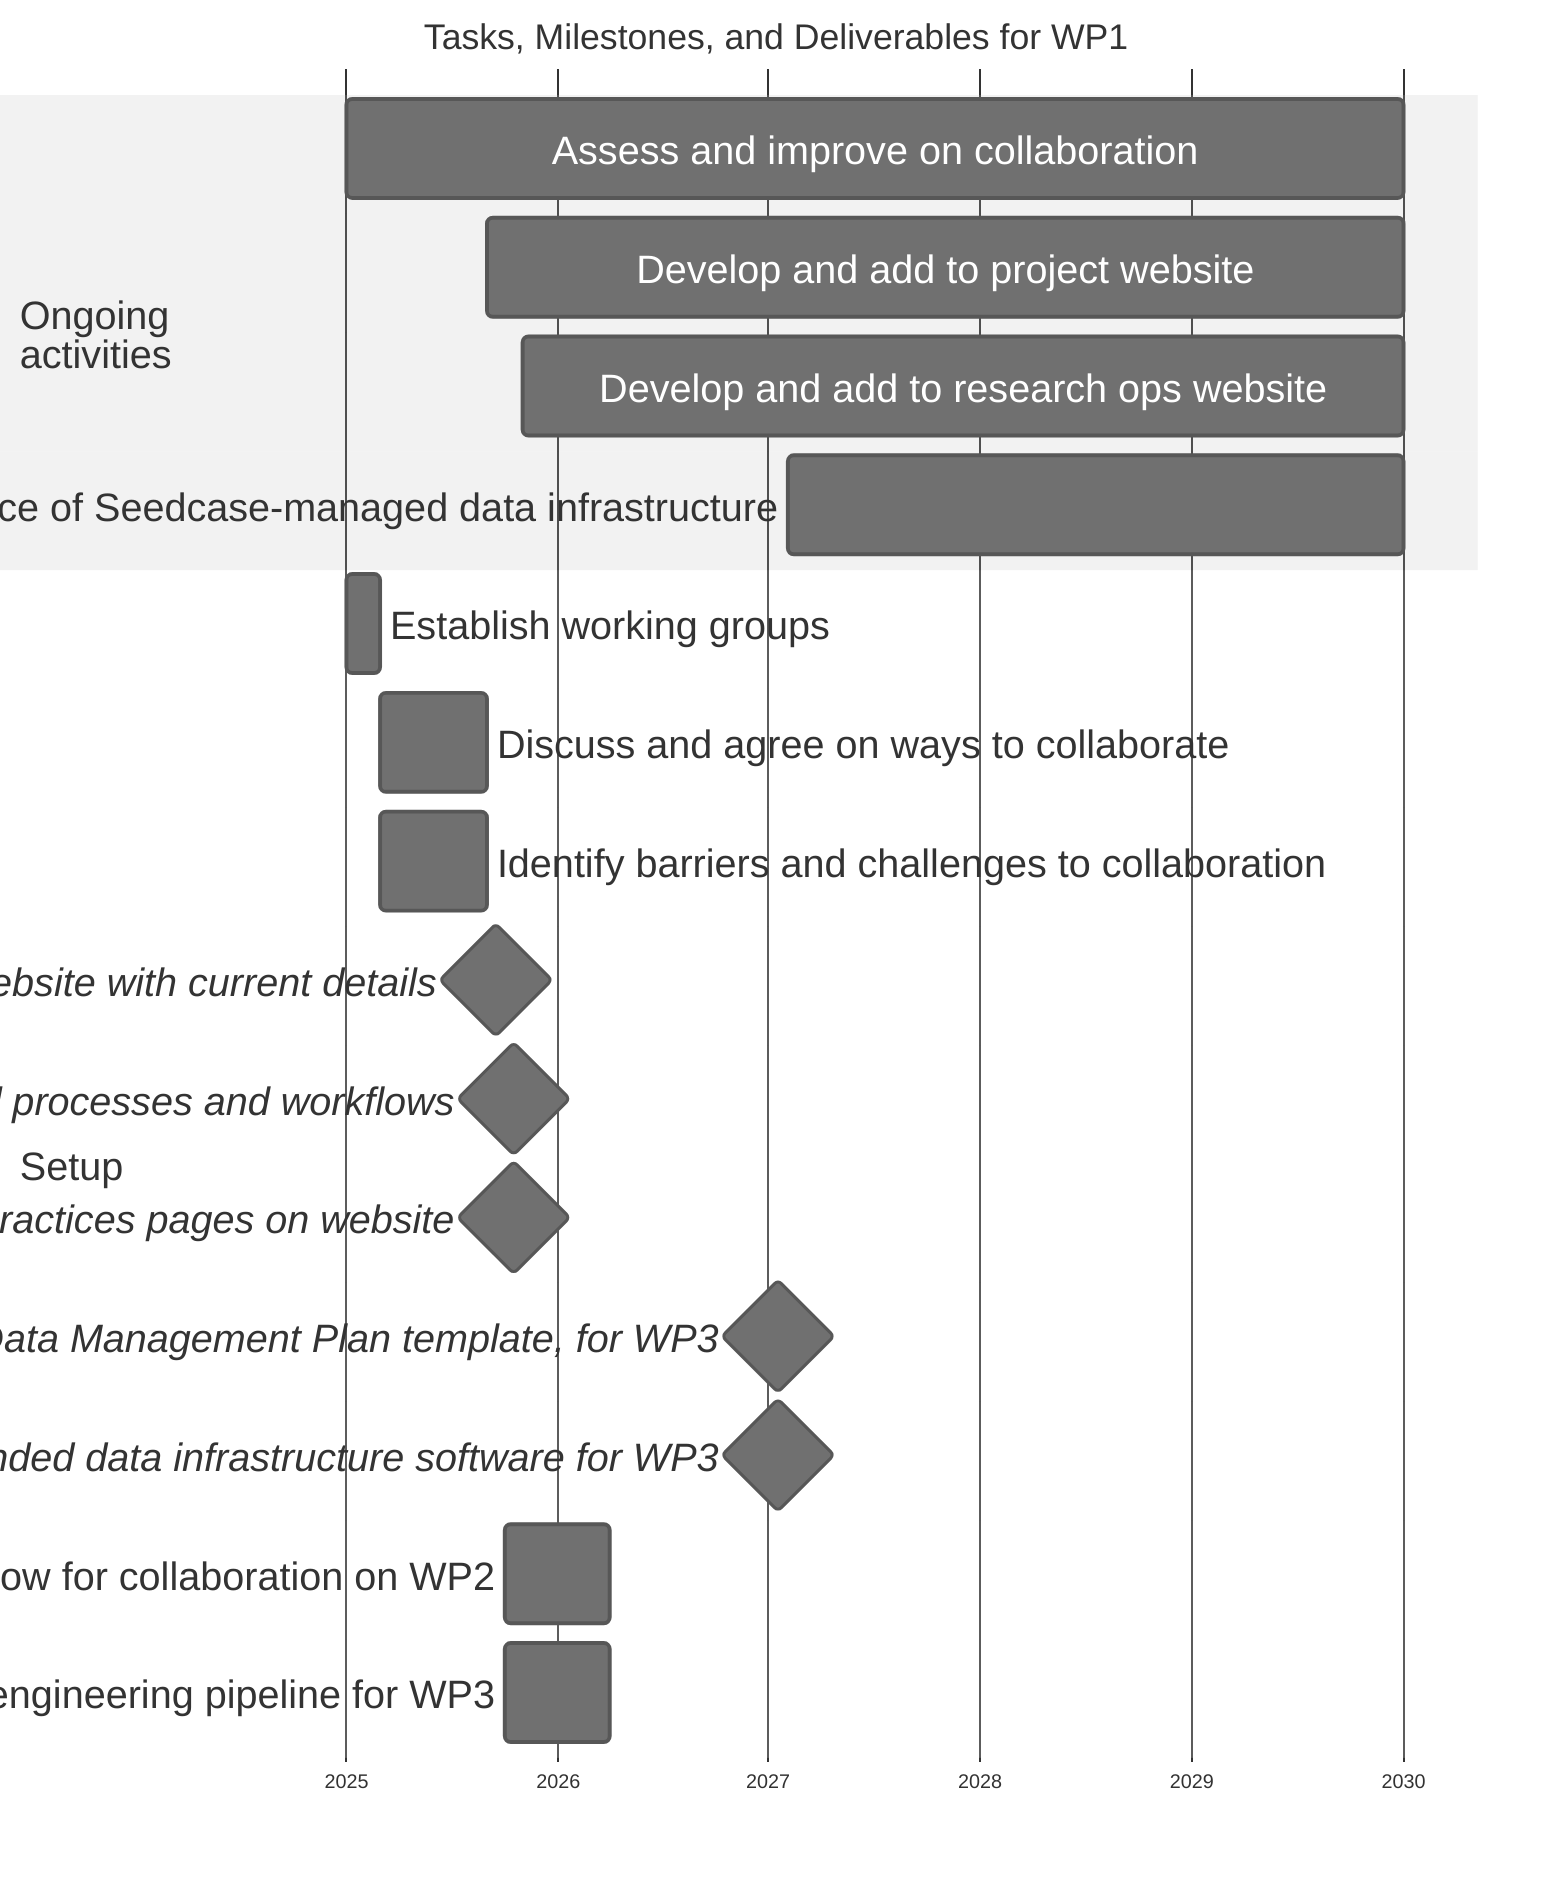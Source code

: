 ---
config:
    theme: "neutral"
    themeCSS: "svg {width: 700px}"
    gantt:
        barHeight: 50
        leftPadding: 175
        fontSize: 20
        sectionFontSize: 20
        barGap: 10
---

gantt
  title Tasks, Milestones, and Deliverables for WP1
  dateFormat  YYYY-MM-DD
  axisFormat %Y
  tickInterval 1year
  todayMarker off
  %% (`excludes` accepts specific dates in YYYY-MM-DD format, days of the week ("sunday") or "weekends", but not the word "weekdays".)

  section Ongoing<br>activities
  Assess and improve on collaboration: improve, 2025-01-01, 5y
  Develop and add to project website: imp_proj_web, after agree, 2030-01-01
  Develop and add to research ops website: imp_reops_web, after consensus, 2030-01-01
  Maintenance of Seedcase-managed data infrastructure: imp_seedcase, after seedcase, 2030-01-01

  section Setup
  Establish working groups: wg, 2025-01-01, 2M
  Discuss and agree on ways to collaborate: agree, after wg, 6M
  Identify barriers and challenges to collaboration: barriers, after wg, 6M

  Setup DP-Next project website with current details: milestone, web_proj, after barriers, 1M
  Consensus document on project's agreed processes and workflows: milestone, consensus, after web_proj, 1M
  Setup research ops practices pages on website: milestone, web_reops, after web_proj, 1M
  Open-source Data Management Plan template, for WP3: milestone, template_dmp, 2027-01-01, 1M 
  Use NNF-funded data infrastructure software for WP3: milestone, seedcase, 2027-01-01, 1M

  Document workflow for collaboration on WP2: collab_wp2, after web_proj, 6M
  Document data engineering pipeline for WP3: de_wp3, after web_proj, 6M